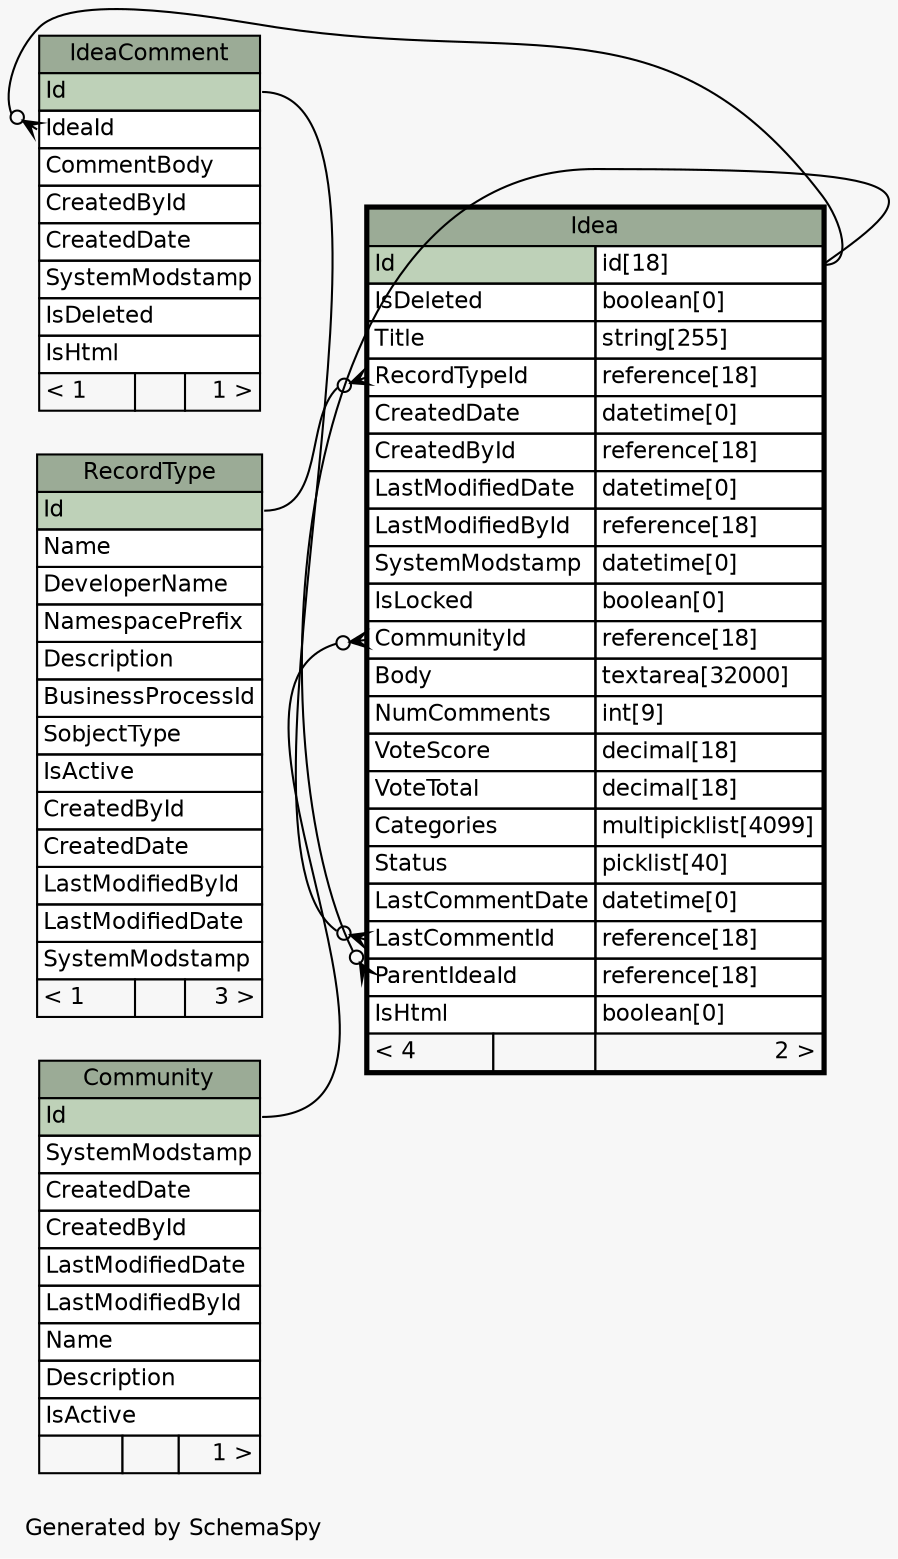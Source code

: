 // dot 2.36.0 on Mac OS X 10.11.6
// SchemaSpy rev 590
digraph "oneDegreeRelationshipsDiagram" {
  graph [
    rankdir="RL"
    bgcolor="#f7f7f7"
    label="\nGenerated by SchemaSpy"
    labeljust="l"
    nodesep="0.18"
    ranksep="0.46"
    fontname="Helvetica"
    fontsize="11"
  ];
  node [
    fontname="Helvetica"
    fontsize="11"
    shape="plaintext"
  ];
  edge [
    arrowsize="0.8"
  ];
  "Idea":"CommunityId":w -> "Community":"Id":e [arrowhead=none dir=back arrowtail=crowodot];
  "Idea":"LastCommentId":w -> "IdeaComment":"Id":e [arrowhead=none dir=back arrowtail=crowodot];
  "Idea":"ParentIdeaId":w -> "Idea":"Id.type":e [arrowhead=none dir=back arrowtail=crowodot];
  "Idea":"RecordTypeId":w -> "RecordType":"Id":e [arrowhead=none dir=back arrowtail=crowodot];
  "IdeaComment":"IdeaId":w -> "Idea":"Id.type":e [arrowhead=none dir=back arrowtail=crowodot];
  "Community" [
    label=<
    <TABLE BORDER="0" CELLBORDER="1" CELLSPACING="0" BGCOLOR="#ffffff">
      <TR><TD COLSPAN="3" BGCOLOR="#9bab96" ALIGN="CENTER">Community</TD></TR>
      <TR><TD PORT="Id" COLSPAN="3" BGCOLOR="#bed1b8" ALIGN="LEFT">Id</TD></TR>
      <TR><TD PORT="SystemModstamp" COLSPAN="3" ALIGN="LEFT">SystemModstamp</TD></TR>
      <TR><TD PORT="CreatedDate" COLSPAN="3" ALIGN="LEFT">CreatedDate</TD></TR>
      <TR><TD PORT="CreatedById" COLSPAN="3" ALIGN="LEFT">CreatedById</TD></TR>
      <TR><TD PORT="LastModifiedDate" COLSPAN="3" ALIGN="LEFT">LastModifiedDate</TD></TR>
      <TR><TD PORT="LastModifiedById" COLSPAN="3" ALIGN="LEFT">LastModifiedById</TD></TR>
      <TR><TD PORT="Name" COLSPAN="3" ALIGN="LEFT">Name</TD></TR>
      <TR><TD PORT="Description" COLSPAN="3" ALIGN="LEFT">Description</TD></TR>
      <TR><TD PORT="IsActive" COLSPAN="3" ALIGN="LEFT">IsActive</TD></TR>
      <TR><TD ALIGN="LEFT" BGCOLOR="#f7f7f7">  </TD><TD ALIGN="RIGHT" BGCOLOR="#f7f7f7">  </TD><TD ALIGN="RIGHT" BGCOLOR="#f7f7f7">1 &gt;</TD></TR>
    </TABLE>>
    URL="Community.html"
    tooltip="Community"
  ];
  "Idea" [
    label=<
    <TABLE BORDER="2" CELLBORDER="1" CELLSPACING="0" BGCOLOR="#ffffff">
      <TR><TD COLSPAN="3" BGCOLOR="#9bab96" ALIGN="CENTER">Idea</TD></TR>
      <TR><TD PORT="Id" COLSPAN="2" BGCOLOR="#bed1b8" ALIGN="LEFT">Id</TD><TD PORT="Id.type" ALIGN="LEFT">id[18]</TD></TR>
      <TR><TD PORT="IsDeleted" COLSPAN="2" ALIGN="LEFT">IsDeleted</TD><TD PORT="IsDeleted.type" ALIGN="LEFT">boolean[0]</TD></TR>
      <TR><TD PORT="Title" COLSPAN="2" ALIGN="LEFT">Title</TD><TD PORT="Title.type" ALIGN="LEFT">string[255]</TD></TR>
      <TR><TD PORT="RecordTypeId" COLSPAN="2" ALIGN="LEFT">RecordTypeId</TD><TD PORT="RecordTypeId.type" ALIGN="LEFT">reference[18]</TD></TR>
      <TR><TD PORT="CreatedDate" COLSPAN="2" ALIGN="LEFT">CreatedDate</TD><TD PORT="CreatedDate.type" ALIGN="LEFT">datetime[0]</TD></TR>
      <TR><TD PORT="CreatedById" COLSPAN="2" ALIGN="LEFT">CreatedById</TD><TD PORT="CreatedById.type" ALIGN="LEFT">reference[18]</TD></TR>
      <TR><TD PORT="LastModifiedDate" COLSPAN="2" ALIGN="LEFT">LastModifiedDate</TD><TD PORT="LastModifiedDate.type" ALIGN="LEFT">datetime[0]</TD></TR>
      <TR><TD PORT="LastModifiedById" COLSPAN="2" ALIGN="LEFT">LastModifiedById</TD><TD PORT="LastModifiedById.type" ALIGN="LEFT">reference[18]</TD></TR>
      <TR><TD PORT="SystemModstamp" COLSPAN="2" ALIGN="LEFT">SystemModstamp</TD><TD PORT="SystemModstamp.type" ALIGN="LEFT">datetime[0]</TD></TR>
      <TR><TD PORT="IsLocked" COLSPAN="2" ALIGN="LEFT">IsLocked</TD><TD PORT="IsLocked.type" ALIGN="LEFT">boolean[0]</TD></TR>
      <TR><TD PORT="CommunityId" COLSPAN="2" ALIGN="LEFT">CommunityId</TD><TD PORT="CommunityId.type" ALIGN="LEFT">reference[18]</TD></TR>
      <TR><TD PORT="Body" COLSPAN="2" ALIGN="LEFT">Body</TD><TD PORT="Body.type" ALIGN="LEFT">textarea[32000]</TD></TR>
      <TR><TD PORT="NumComments" COLSPAN="2" ALIGN="LEFT">NumComments</TD><TD PORT="NumComments.type" ALIGN="LEFT">int[9]</TD></TR>
      <TR><TD PORT="VoteScore" COLSPAN="2" ALIGN="LEFT">VoteScore</TD><TD PORT="VoteScore.type" ALIGN="LEFT">decimal[18]</TD></TR>
      <TR><TD PORT="VoteTotal" COLSPAN="2" ALIGN="LEFT">VoteTotal</TD><TD PORT="VoteTotal.type" ALIGN="LEFT">decimal[18]</TD></TR>
      <TR><TD PORT="Categories" COLSPAN="2" ALIGN="LEFT">Categories</TD><TD PORT="Categories.type" ALIGN="LEFT">multipicklist[4099]</TD></TR>
      <TR><TD PORT="Status" COLSPAN="2" ALIGN="LEFT">Status</TD><TD PORT="Status.type" ALIGN="LEFT">picklist[40]</TD></TR>
      <TR><TD PORT="LastCommentDate" COLSPAN="2" ALIGN="LEFT">LastCommentDate</TD><TD PORT="LastCommentDate.type" ALIGN="LEFT">datetime[0]</TD></TR>
      <TR><TD PORT="LastCommentId" COLSPAN="2" ALIGN="LEFT">LastCommentId</TD><TD PORT="LastCommentId.type" ALIGN="LEFT">reference[18]</TD></TR>
      <TR><TD PORT="ParentIdeaId" COLSPAN="2" ALIGN="LEFT">ParentIdeaId</TD><TD PORT="ParentIdeaId.type" ALIGN="LEFT">reference[18]</TD></TR>
      <TR><TD PORT="IsHtml" COLSPAN="2" ALIGN="LEFT">IsHtml</TD><TD PORT="IsHtml.type" ALIGN="LEFT">boolean[0]</TD></TR>
      <TR><TD ALIGN="LEFT" BGCOLOR="#f7f7f7">&lt; 4</TD><TD ALIGN="RIGHT" BGCOLOR="#f7f7f7">  </TD><TD ALIGN="RIGHT" BGCOLOR="#f7f7f7">2 &gt;</TD></TR>
    </TABLE>>
    URL="Idea.html"
    tooltip="Idea"
  ];
  "IdeaComment" [
    label=<
    <TABLE BORDER="0" CELLBORDER="1" CELLSPACING="0" BGCOLOR="#ffffff">
      <TR><TD COLSPAN="3" BGCOLOR="#9bab96" ALIGN="CENTER">IdeaComment</TD></TR>
      <TR><TD PORT="Id" COLSPAN="3" BGCOLOR="#bed1b8" ALIGN="LEFT">Id</TD></TR>
      <TR><TD PORT="IdeaId" COLSPAN="3" ALIGN="LEFT">IdeaId</TD></TR>
      <TR><TD PORT="CommentBody" COLSPAN="3" ALIGN="LEFT">CommentBody</TD></TR>
      <TR><TD PORT="CreatedById" COLSPAN="3" ALIGN="LEFT">CreatedById</TD></TR>
      <TR><TD PORT="CreatedDate" COLSPAN="3" ALIGN="LEFT">CreatedDate</TD></TR>
      <TR><TD PORT="SystemModstamp" COLSPAN="3" ALIGN="LEFT">SystemModstamp</TD></TR>
      <TR><TD PORT="IsDeleted" COLSPAN="3" ALIGN="LEFT">IsDeleted</TD></TR>
      <TR><TD PORT="IsHtml" COLSPAN="3" ALIGN="LEFT">IsHtml</TD></TR>
      <TR><TD ALIGN="LEFT" BGCOLOR="#f7f7f7">&lt; 1</TD><TD ALIGN="RIGHT" BGCOLOR="#f7f7f7">  </TD><TD ALIGN="RIGHT" BGCOLOR="#f7f7f7">1 &gt;</TD></TR>
    </TABLE>>
    URL="IdeaComment.html"
    tooltip="IdeaComment"
  ];
  "RecordType" [
    label=<
    <TABLE BORDER="0" CELLBORDER="1" CELLSPACING="0" BGCOLOR="#ffffff">
      <TR><TD COLSPAN="3" BGCOLOR="#9bab96" ALIGN="CENTER">RecordType</TD></TR>
      <TR><TD PORT="Id" COLSPAN="3" BGCOLOR="#bed1b8" ALIGN="LEFT">Id</TD></TR>
      <TR><TD PORT="Name" COLSPAN="3" ALIGN="LEFT">Name</TD></TR>
      <TR><TD PORT="DeveloperName" COLSPAN="3" ALIGN="LEFT">DeveloperName</TD></TR>
      <TR><TD PORT="NamespacePrefix" COLSPAN="3" ALIGN="LEFT">NamespacePrefix</TD></TR>
      <TR><TD PORT="Description" COLSPAN="3" ALIGN="LEFT">Description</TD></TR>
      <TR><TD PORT="BusinessProcessId" COLSPAN="3" ALIGN="LEFT">BusinessProcessId</TD></TR>
      <TR><TD PORT="SobjectType" COLSPAN="3" ALIGN="LEFT">SobjectType</TD></TR>
      <TR><TD PORT="IsActive" COLSPAN="3" ALIGN="LEFT">IsActive</TD></TR>
      <TR><TD PORT="CreatedById" COLSPAN="3" ALIGN="LEFT">CreatedById</TD></TR>
      <TR><TD PORT="CreatedDate" COLSPAN="3" ALIGN="LEFT">CreatedDate</TD></TR>
      <TR><TD PORT="LastModifiedById" COLSPAN="3" ALIGN="LEFT">LastModifiedById</TD></TR>
      <TR><TD PORT="LastModifiedDate" COLSPAN="3" ALIGN="LEFT">LastModifiedDate</TD></TR>
      <TR><TD PORT="SystemModstamp" COLSPAN="3" ALIGN="LEFT">SystemModstamp</TD></TR>
      <TR><TD ALIGN="LEFT" BGCOLOR="#f7f7f7">&lt; 1</TD><TD ALIGN="RIGHT" BGCOLOR="#f7f7f7">  </TD><TD ALIGN="RIGHT" BGCOLOR="#f7f7f7">3 &gt;</TD></TR>
    </TABLE>>
    URL="RecordType.html"
    tooltip="RecordType"
  ];
}
